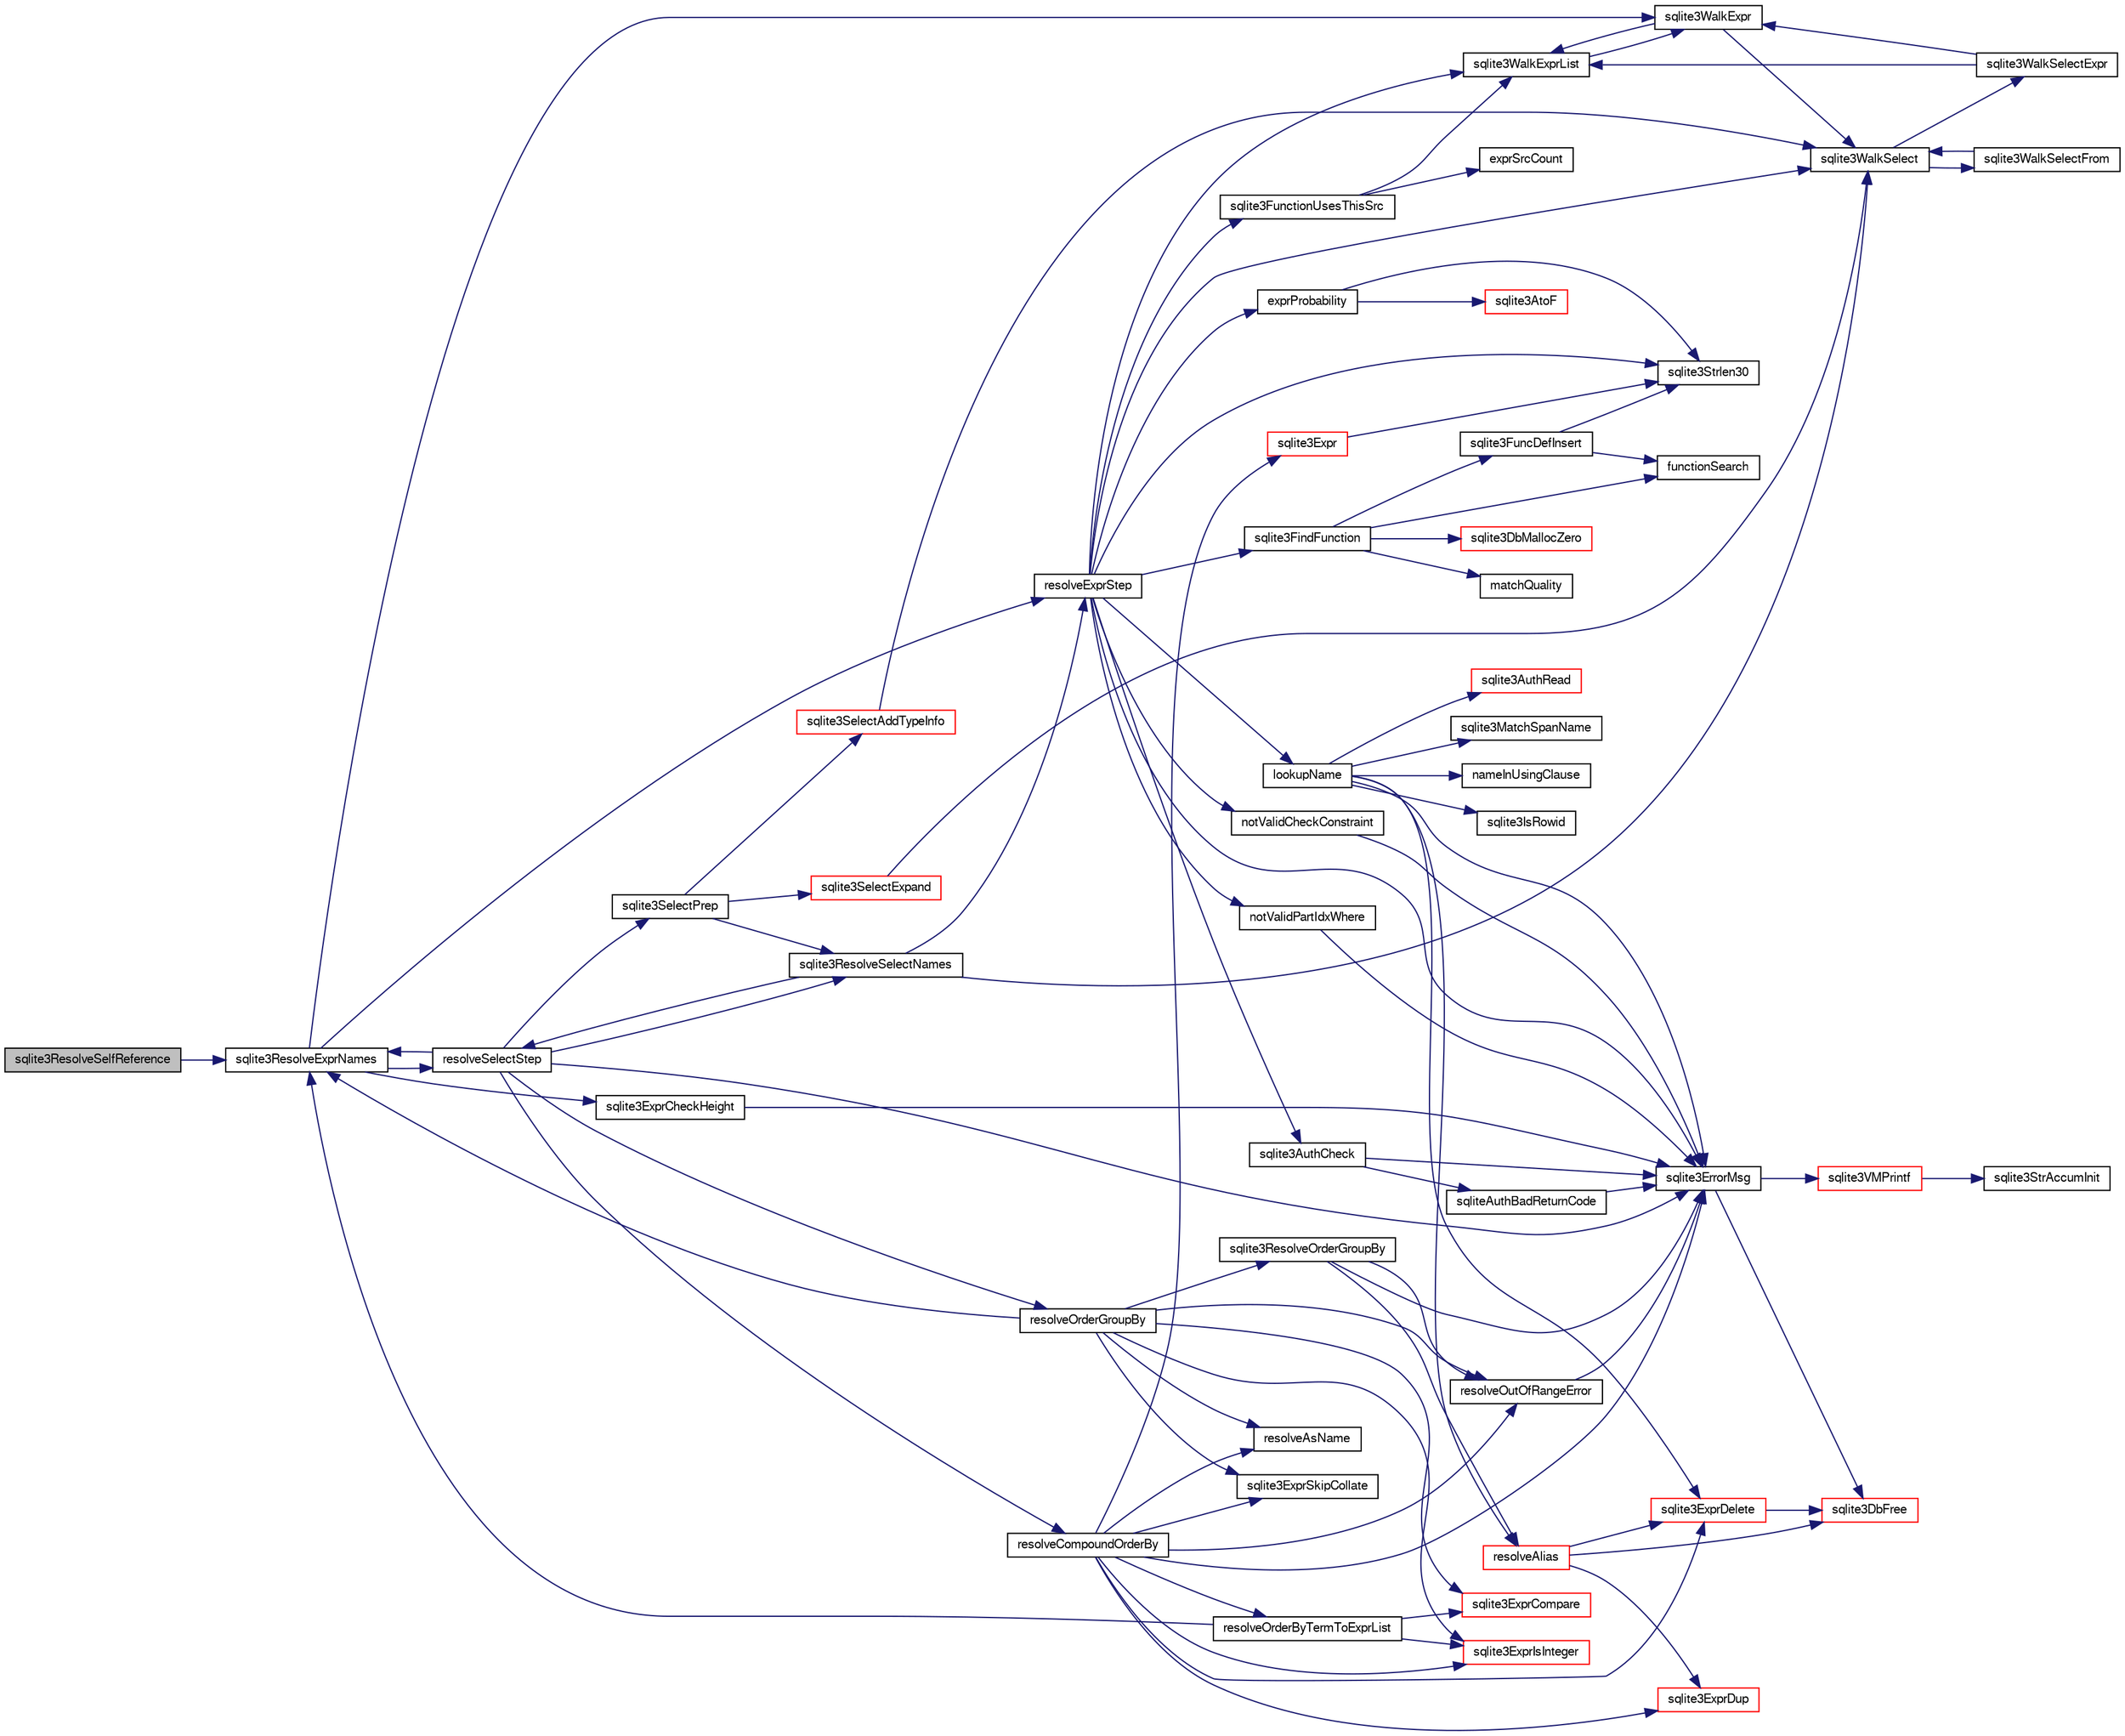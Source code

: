 digraph "sqlite3ResolveSelfReference"
{
  edge [fontname="FreeSans",fontsize="10",labelfontname="FreeSans",labelfontsize="10"];
  node [fontname="FreeSans",fontsize="10",shape=record];
  rankdir="LR";
  Node680688 [label="sqlite3ResolveSelfReference",height=0.2,width=0.4,color="black", fillcolor="grey75", style="filled", fontcolor="black"];
  Node680688 -> Node680689 [color="midnightblue",fontsize="10",style="solid",fontname="FreeSans"];
  Node680689 [label="sqlite3ResolveExprNames",height=0.2,width=0.4,color="black", fillcolor="white", style="filled",URL="$sqlite3_8c.html#a537cf717a3f847807d3a3fd65da636ad"];
  Node680689 -> Node680690 [color="midnightblue",fontsize="10",style="solid",fontname="FreeSans"];
  Node680690 [label="sqlite3ExprCheckHeight",height=0.2,width=0.4,color="black", fillcolor="white", style="filled",URL="$sqlite3_8c.html#ab208260635507bd7a5c58b612db514f2"];
  Node680690 -> Node680691 [color="midnightblue",fontsize="10",style="solid",fontname="FreeSans"];
  Node680691 [label="sqlite3ErrorMsg",height=0.2,width=0.4,color="black", fillcolor="white", style="filled",URL="$sqlite3_8c.html#aee2798e173651adae0f9c85469f3457d"];
  Node680691 -> Node680692 [color="midnightblue",fontsize="10",style="solid",fontname="FreeSans"];
  Node680692 [label="sqlite3VMPrintf",height=0.2,width=0.4,color="red", fillcolor="white", style="filled",URL="$sqlite3_8c.html#a05535d0982ef06fbc2ee8195ebbae689"];
  Node680692 -> Node680693 [color="midnightblue",fontsize="10",style="solid",fontname="FreeSans"];
  Node680693 [label="sqlite3StrAccumInit",height=0.2,width=0.4,color="black", fillcolor="white", style="filled",URL="$sqlite3_8c.html#aabf95e113b9d54d519cd15a56215f560"];
  Node680691 -> Node680700 [color="midnightblue",fontsize="10",style="solid",fontname="FreeSans"];
  Node680700 [label="sqlite3DbFree",height=0.2,width=0.4,color="red", fillcolor="white", style="filled",URL="$sqlite3_8c.html#ac70ab821a6607b4a1b909582dc37a069"];
  Node680689 -> Node680974 [color="midnightblue",fontsize="10",style="solid",fontname="FreeSans"];
  Node680974 [label="resolveExprStep",height=0.2,width=0.4,color="black", fillcolor="white", style="filled",URL="$sqlite3_8c.html#a0687a8650fd8a4ebbf5c2c5a75a8fb13"];
  Node680974 -> Node680975 [color="midnightblue",fontsize="10",style="solid",fontname="FreeSans"];
  Node680975 [label="lookupName",height=0.2,width=0.4,color="black", fillcolor="white", style="filled",URL="$sqlite3_8c.html#a9ee032f52b5e8bb82a72b574af904999"];
  Node680975 -> Node680976 [color="midnightblue",fontsize="10",style="solid",fontname="FreeSans"];
  Node680976 [label="sqlite3MatchSpanName",height=0.2,width=0.4,color="black", fillcolor="white", style="filled",URL="$sqlite3_8c.html#a6ea6653a82e76ee27e41e67c75f169f5"];
  Node680975 -> Node680977 [color="midnightblue",fontsize="10",style="solid",fontname="FreeSans"];
  Node680977 [label="nameInUsingClause",height=0.2,width=0.4,color="black", fillcolor="white", style="filled",URL="$sqlite3_8c.html#ae79de0337d1031519f1a1f9c2108ea58"];
  Node680975 -> Node680978 [color="midnightblue",fontsize="10",style="solid",fontname="FreeSans"];
  Node680978 [label="sqlite3IsRowid",height=0.2,width=0.4,color="black", fillcolor="white", style="filled",URL="$sqlite3_8c.html#a3cbcc1bde1c3573ba6a7712dda14009e"];
  Node680975 -> Node680691 [color="midnightblue",fontsize="10",style="solid",fontname="FreeSans"];
  Node680975 -> Node680979 [color="midnightblue",fontsize="10",style="solid",fontname="FreeSans"];
  Node680979 [label="resolveAlias",height=0.2,width=0.4,color="red", fillcolor="white", style="filled",URL="$sqlite3_8c.html#af5aa683bef5c0eff80a792aa8a968167"];
  Node680979 -> Node680980 [color="midnightblue",fontsize="10",style="solid",fontname="FreeSans"];
  Node680980 [label="sqlite3ExprDup",height=0.2,width=0.4,color="red", fillcolor="white", style="filled",URL="$sqlite3_8c.html#a509095508224c9f99698d86205234209"];
  Node680979 -> Node681005 [color="midnightblue",fontsize="10",style="solid",fontname="FreeSans"];
  Node681005 [label="sqlite3ExprDelete",height=0.2,width=0.4,color="red", fillcolor="white", style="filled",URL="$sqlite3_8c.html#ae4e21ab5918e0428fbaa9e615dceb309"];
  Node681005 -> Node680700 [color="midnightblue",fontsize="10",style="solid",fontname="FreeSans"];
  Node680979 -> Node680700 [color="midnightblue",fontsize="10",style="solid",fontname="FreeSans"];
  Node680975 -> Node681005 [color="midnightblue",fontsize="10",style="solid",fontname="FreeSans"];
  Node680975 -> Node681681 [color="midnightblue",fontsize="10",style="solid",fontname="FreeSans"];
  Node681681 [label="sqlite3AuthRead",height=0.2,width=0.4,color="red", fillcolor="white", style="filled",URL="$sqlite3_8c.html#a7d35cc77f551289127785c9fd85298a5"];
  Node680974 -> Node681684 [color="midnightblue",fontsize="10",style="solid",fontname="FreeSans"];
  Node681684 [label="notValidPartIdxWhere",height=0.2,width=0.4,color="black", fillcolor="white", style="filled",URL="$sqlite3_8c.html#a88b9606dd7b51aa12e1176a29a1f8c84"];
  Node681684 -> Node680691 [color="midnightblue",fontsize="10",style="solid",fontname="FreeSans"];
  Node680974 -> Node680780 [color="midnightblue",fontsize="10",style="solid",fontname="FreeSans"];
  Node680780 [label="sqlite3Strlen30",height=0.2,width=0.4,color="black", fillcolor="white", style="filled",URL="$sqlite3_8c.html#a3dcd80ba41f1a308193dee74857b62a7"];
  Node680974 -> Node681685 [color="midnightblue",fontsize="10",style="solid",fontname="FreeSans"];
  Node681685 [label="sqlite3FindFunction",height=0.2,width=0.4,color="black", fillcolor="white", style="filled",URL="$sqlite3_8c.html#a5138472d62a50ed750b51d3b3f19d954"];
  Node681685 -> Node680925 [color="midnightblue",fontsize="10",style="solid",fontname="FreeSans"];
  Node680925 [label="functionSearch",height=0.2,width=0.4,color="black", fillcolor="white", style="filled",URL="$sqlite3_8c.html#a2adc3742ab399b9efed9f7fd8f8c7201"];
  Node681685 -> Node681686 [color="midnightblue",fontsize="10",style="solid",fontname="FreeSans"];
  Node681686 [label="matchQuality",height=0.2,width=0.4,color="black", fillcolor="white", style="filled",URL="$sqlite3_8c.html#ac523a4d3921808bf622971cf06edc319"];
  Node681685 -> Node680906 [color="midnightblue",fontsize="10",style="solid",fontname="FreeSans"];
  Node680906 [label="sqlite3DbMallocZero",height=0.2,width=0.4,color="red", fillcolor="white", style="filled",URL="$sqlite3_8c.html#a49cfebac9d6067a03442c92af73f33e4"];
  Node681685 -> Node680924 [color="midnightblue",fontsize="10",style="solid",fontname="FreeSans"];
  Node680924 [label="sqlite3FuncDefInsert",height=0.2,width=0.4,color="black", fillcolor="white", style="filled",URL="$sqlite3_8c.html#a4792ef11f826665b64987bd051fa5a20"];
  Node680924 -> Node680780 [color="midnightblue",fontsize="10",style="solid",fontname="FreeSans"];
  Node680924 -> Node680925 [color="midnightblue",fontsize="10",style="solid",fontname="FreeSans"];
  Node680974 -> Node681687 [color="midnightblue",fontsize="10",style="solid",fontname="FreeSans"];
  Node681687 [label="exprProbability",height=0.2,width=0.4,color="black", fillcolor="white", style="filled",URL="$sqlite3_8c.html#af6a14eb942b08b32b3f04f09cd30eb51"];
  Node681687 -> Node680859 [color="midnightblue",fontsize="10",style="solid",fontname="FreeSans"];
  Node680859 [label="sqlite3AtoF",height=0.2,width=0.4,color="red", fillcolor="white", style="filled",URL="$sqlite3_8c.html#ad2a961fc08942417d977510a1384b6d2"];
  Node681687 -> Node680780 [color="midnightblue",fontsize="10",style="solid",fontname="FreeSans"];
  Node680974 -> Node680691 [color="midnightblue",fontsize="10",style="solid",fontname="FreeSans"];
  Node680974 -> Node681688 [color="midnightblue",fontsize="10",style="solid",fontname="FreeSans"];
  Node681688 [label="sqlite3AuthCheck",height=0.2,width=0.4,color="black", fillcolor="white", style="filled",URL="$sqlite3_8c.html#a83c75b8b7aa1c35301005be7ff1a8582"];
  Node681688 -> Node680691 [color="midnightblue",fontsize="10",style="solid",fontname="FreeSans"];
  Node681688 -> Node681683 [color="midnightblue",fontsize="10",style="solid",fontname="FreeSans"];
  Node681683 [label="sqliteAuthBadReturnCode",height=0.2,width=0.4,color="black", fillcolor="white", style="filled",URL="$sqlite3_8c.html#ad8fdda3ef346903a89e24dd825642bc1"];
  Node681683 -> Node680691 [color="midnightblue",fontsize="10",style="solid",fontname="FreeSans"];
  Node680974 -> Node680997 [color="midnightblue",fontsize="10",style="solid",fontname="FreeSans"];
  Node680997 [label="sqlite3WalkExprList",height=0.2,width=0.4,color="black", fillcolor="white", style="filled",URL="$sqlite3_8c.html#a436c8eb5cdac53ea15cd6b06645356ae"];
  Node680997 -> Node680994 [color="midnightblue",fontsize="10",style="solid",fontname="FreeSans"];
  Node680994 [label="sqlite3WalkExpr",height=0.2,width=0.4,color="black", fillcolor="white", style="filled",URL="$sqlite3_8c.html#a5d04d7273f7194fb0fbb24e7ee5e1b5a"];
  Node680994 -> Node680995 [color="midnightblue",fontsize="10",style="solid",fontname="FreeSans"];
  Node680995 [label="sqlite3WalkSelect",height=0.2,width=0.4,color="black", fillcolor="white", style="filled",URL="$sqlite3_8c.html#a7c7c772166f45c62ea98fea7bb737b63"];
  Node680995 -> Node680996 [color="midnightblue",fontsize="10",style="solid",fontname="FreeSans"];
  Node680996 [label="sqlite3WalkSelectExpr",height=0.2,width=0.4,color="black", fillcolor="white", style="filled",URL="$sqlite3_8c.html#a5a2c8da5f377d9f52d96293e6b34c660"];
  Node680996 -> Node680997 [color="midnightblue",fontsize="10",style="solid",fontname="FreeSans"];
  Node680996 -> Node680994 [color="midnightblue",fontsize="10",style="solid",fontname="FreeSans"];
  Node680995 -> Node680998 [color="midnightblue",fontsize="10",style="solid",fontname="FreeSans"];
  Node680998 [label="sqlite3WalkSelectFrom",height=0.2,width=0.4,color="black", fillcolor="white", style="filled",URL="$sqlite3_8c.html#a49a2f6da604a451e52ab3a12f588189f"];
  Node680998 -> Node680995 [color="midnightblue",fontsize="10",style="solid",fontname="FreeSans"];
  Node680994 -> Node680997 [color="midnightblue",fontsize="10",style="solid",fontname="FreeSans"];
  Node680974 -> Node681689 [color="midnightblue",fontsize="10",style="solid",fontname="FreeSans"];
  Node681689 [label="sqlite3FunctionUsesThisSrc",height=0.2,width=0.4,color="black", fillcolor="white", style="filled",URL="$sqlite3_8c.html#a0849194f7cd323ddb77e5ca831339cf6"];
  Node681689 -> Node681690 [color="midnightblue",fontsize="10",style="solid",fontname="FreeSans"];
  Node681690 [label="exprSrcCount",height=0.2,width=0.4,color="black", fillcolor="white", style="filled",URL="$sqlite3_8c.html#af625fb5a07811335cb1a37bc003f8617"];
  Node681689 -> Node680997 [color="midnightblue",fontsize="10",style="solid",fontname="FreeSans"];
  Node680974 -> Node681691 [color="midnightblue",fontsize="10",style="solid",fontname="FreeSans"];
  Node681691 [label="notValidCheckConstraint",height=0.2,width=0.4,color="black", fillcolor="white", style="filled",URL="$sqlite3_8c.html#a3a59781e22bc9f50f86ad852b8f970d4"];
  Node681691 -> Node680691 [color="midnightblue",fontsize="10",style="solid",fontname="FreeSans"];
  Node680974 -> Node680995 [color="midnightblue",fontsize="10",style="solid",fontname="FreeSans"];
  Node680689 -> Node681692 [color="midnightblue",fontsize="10",style="solid",fontname="FreeSans"];
  Node681692 [label="resolveSelectStep",height=0.2,width=0.4,color="black", fillcolor="white", style="filled",URL="$sqlite3_8c.html#a0b9015a9e505c63fd104dcbad672c814"];
  Node681692 -> Node681693 [color="midnightblue",fontsize="10",style="solid",fontname="FreeSans"];
  Node681693 [label="sqlite3SelectPrep",height=0.2,width=0.4,color="black", fillcolor="white", style="filled",URL="$sqlite3_8c.html#aa4385bd53c0a43dea72fbc23cc78e1c6"];
  Node681693 -> Node681694 [color="midnightblue",fontsize="10",style="solid",fontname="FreeSans"];
  Node681694 [label="sqlite3SelectExpand",height=0.2,width=0.4,color="red", fillcolor="white", style="filled",URL="$sqlite3_8c.html#ae55acd1d8219505e629c2148950fa3de"];
  Node681694 -> Node680995 [color="midnightblue",fontsize="10",style="solid",fontname="FreeSans"];
  Node681693 -> Node681742 [color="midnightblue",fontsize="10",style="solid",fontname="FreeSans"];
  Node681742 [label="sqlite3ResolveSelectNames",height=0.2,width=0.4,color="black", fillcolor="white", style="filled",URL="$sqlite3_8c.html#a0cf10c480643b1ab9eaa02056a400734"];
  Node681742 -> Node680974 [color="midnightblue",fontsize="10",style="solid",fontname="FreeSans"];
  Node681742 -> Node681692 [color="midnightblue",fontsize="10",style="solid",fontname="FreeSans"];
  Node681742 -> Node680995 [color="midnightblue",fontsize="10",style="solid",fontname="FreeSans"];
  Node681693 -> Node681743 [color="midnightblue",fontsize="10",style="solid",fontname="FreeSans"];
  Node681743 [label="sqlite3SelectAddTypeInfo",height=0.2,width=0.4,color="red", fillcolor="white", style="filled",URL="$sqlite3_8c.html#a7d22b0625164daa7f99dcce132ef7b4d"];
  Node681743 -> Node680995 [color="midnightblue",fontsize="10",style="solid",fontname="FreeSans"];
  Node681692 -> Node680689 [color="midnightblue",fontsize="10",style="solid",fontname="FreeSans"];
  Node681692 -> Node681742 [color="midnightblue",fontsize="10",style="solid",fontname="FreeSans"];
  Node681692 -> Node680691 [color="midnightblue",fontsize="10",style="solid",fontname="FreeSans"];
  Node681692 -> Node681745 [color="midnightblue",fontsize="10",style="solid",fontname="FreeSans"];
  Node681745 [label="resolveOrderGroupBy",height=0.2,width=0.4,color="black", fillcolor="white", style="filled",URL="$sqlite3_8c.html#a4dc8ed6177a5de887eae1010992e3d00"];
  Node681745 -> Node681711 [color="midnightblue",fontsize="10",style="solid",fontname="FreeSans"];
  Node681711 [label="sqlite3ExprSkipCollate",height=0.2,width=0.4,color="black", fillcolor="white", style="filled",URL="$sqlite3_8c.html#a91b59896d4e3534de7c33940dca8537c"];
  Node681745 -> Node681746 [color="midnightblue",fontsize="10",style="solid",fontname="FreeSans"];
  Node681746 [label="resolveAsName",height=0.2,width=0.4,color="black", fillcolor="white", style="filled",URL="$sqlite3_8c.html#abb95777576695ea71cdd95e0c17382f8"];
  Node681745 -> Node681002 [color="midnightblue",fontsize="10",style="solid",fontname="FreeSans"];
  Node681002 [label="sqlite3ExprIsInteger",height=0.2,width=0.4,color="red", fillcolor="white", style="filled",URL="$sqlite3_8c.html#a93009f02d365fbdd3f83865b723fd950"];
  Node681745 -> Node681747 [color="midnightblue",fontsize="10",style="solid",fontname="FreeSans"];
  Node681747 [label="resolveOutOfRangeError",height=0.2,width=0.4,color="black", fillcolor="white", style="filled",URL="$sqlite3_8c.html#abaf80a4194f11e3f8515a85ab94f670b"];
  Node681747 -> Node680691 [color="midnightblue",fontsize="10",style="solid",fontname="FreeSans"];
  Node681745 -> Node680689 [color="midnightblue",fontsize="10",style="solid",fontname="FreeSans"];
  Node681745 -> Node681748 [color="midnightblue",fontsize="10",style="solid",fontname="FreeSans"];
  Node681748 [label="sqlite3ExprCompare",height=0.2,width=0.4,color="red", fillcolor="white", style="filled",URL="$sqlite3_8c.html#a0062379db3318d71048a461297c31598"];
  Node681745 -> Node681750 [color="midnightblue",fontsize="10",style="solid",fontname="FreeSans"];
  Node681750 [label="sqlite3ResolveOrderGroupBy",height=0.2,width=0.4,color="black", fillcolor="white", style="filled",URL="$sqlite3_8c.html#a2a1f1cd476b6007d2b2b0a9160dfb1eb"];
  Node681750 -> Node680691 [color="midnightblue",fontsize="10",style="solid",fontname="FreeSans"];
  Node681750 -> Node681747 [color="midnightblue",fontsize="10",style="solid",fontname="FreeSans"];
  Node681750 -> Node680979 [color="midnightblue",fontsize="10",style="solid",fontname="FreeSans"];
  Node681692 -> Node681751 [color="midnightblue",fontsize="10",style="solid",fontname="FreeSans"];
  Node681751 [label="resolveCompoundOrderBy",height=0.2,width=0.4,color="black", fillcolor="white", style="filled",URL="$sqlite3_8c.html#a462c5aa49cfd6aad6a92fa60ddefc569"];
  Node681751 -> Node680691 [color="midnightblue",fontsize="10",style="solid",fontname="FreeSans"];
  Node681751 -> Node681711 [color="midnightblue",fontsize="10",style="solid",fontname="FreeSans"];
  Node681751 -> Node681002 [color="midnightblue",fontsize="10",style="solid",fontname="FreeSans"];
  Node681751 -> Node681747 [color="midnightblue",fontsize="10",style="solid",fontname="FreeSans"];
  Node681751 -> Node681746 [color="midnightblue",fontsize="10",style="solid",fontname="FreeSans"];
  Node681751 -> Node680980 [color="midnightblue",fontsize="10",style="solid",fontname="FreeSans"];
  Node681751 -> Node681752 [color="midnightblue",fontsize="10",style="solid",fontname="FreeSans"];
  Node681752 [label="resolveOrderByTermToExprList",height=0.2,width=0.4,color="black", fillcolor="white", style="filled",URL="$sqlite3_8c.html#ac7f7eabdc769257622ad90aac3e02fe6"];
  Node681752 -> Node681002 [color="midnightblue",fontsize="10",style="solid",fontname="FreeSans"];
  Node681752 -> Node680689 [color="midnightblue",fontsize="10",style="solid",fontname="FreeSans"];
  Node681752 -> Node681748 [color="midnightblue",fontsize="10",style="solid",fontname="FreeSans"];
  Node681751 -> Node681005 [color="midnightblue",fontsize="10",style="solid",fontname="FreeSans"];
  Node681751 -> Node681702 [color="midnightblue",fontsize="10",style="solid",fontname="FreeSans"];
  Node681702 [label="sqlite3Expr",height=0.2,width=0.4,color="red", fillcolor="white", style="filled",URL="$sqlite3_8c.html#a790d28ff2bd0d13725c692e0c4ed7105"];
  Node681702 -> Node680780 [color="midnightblue",fontsize="10",style="solid",fontname="FreeSans"];
  Node680689 -> Node680994 [color="midnightblue",fontsize="10",style="solid",fontname="FreeSans"];
}
